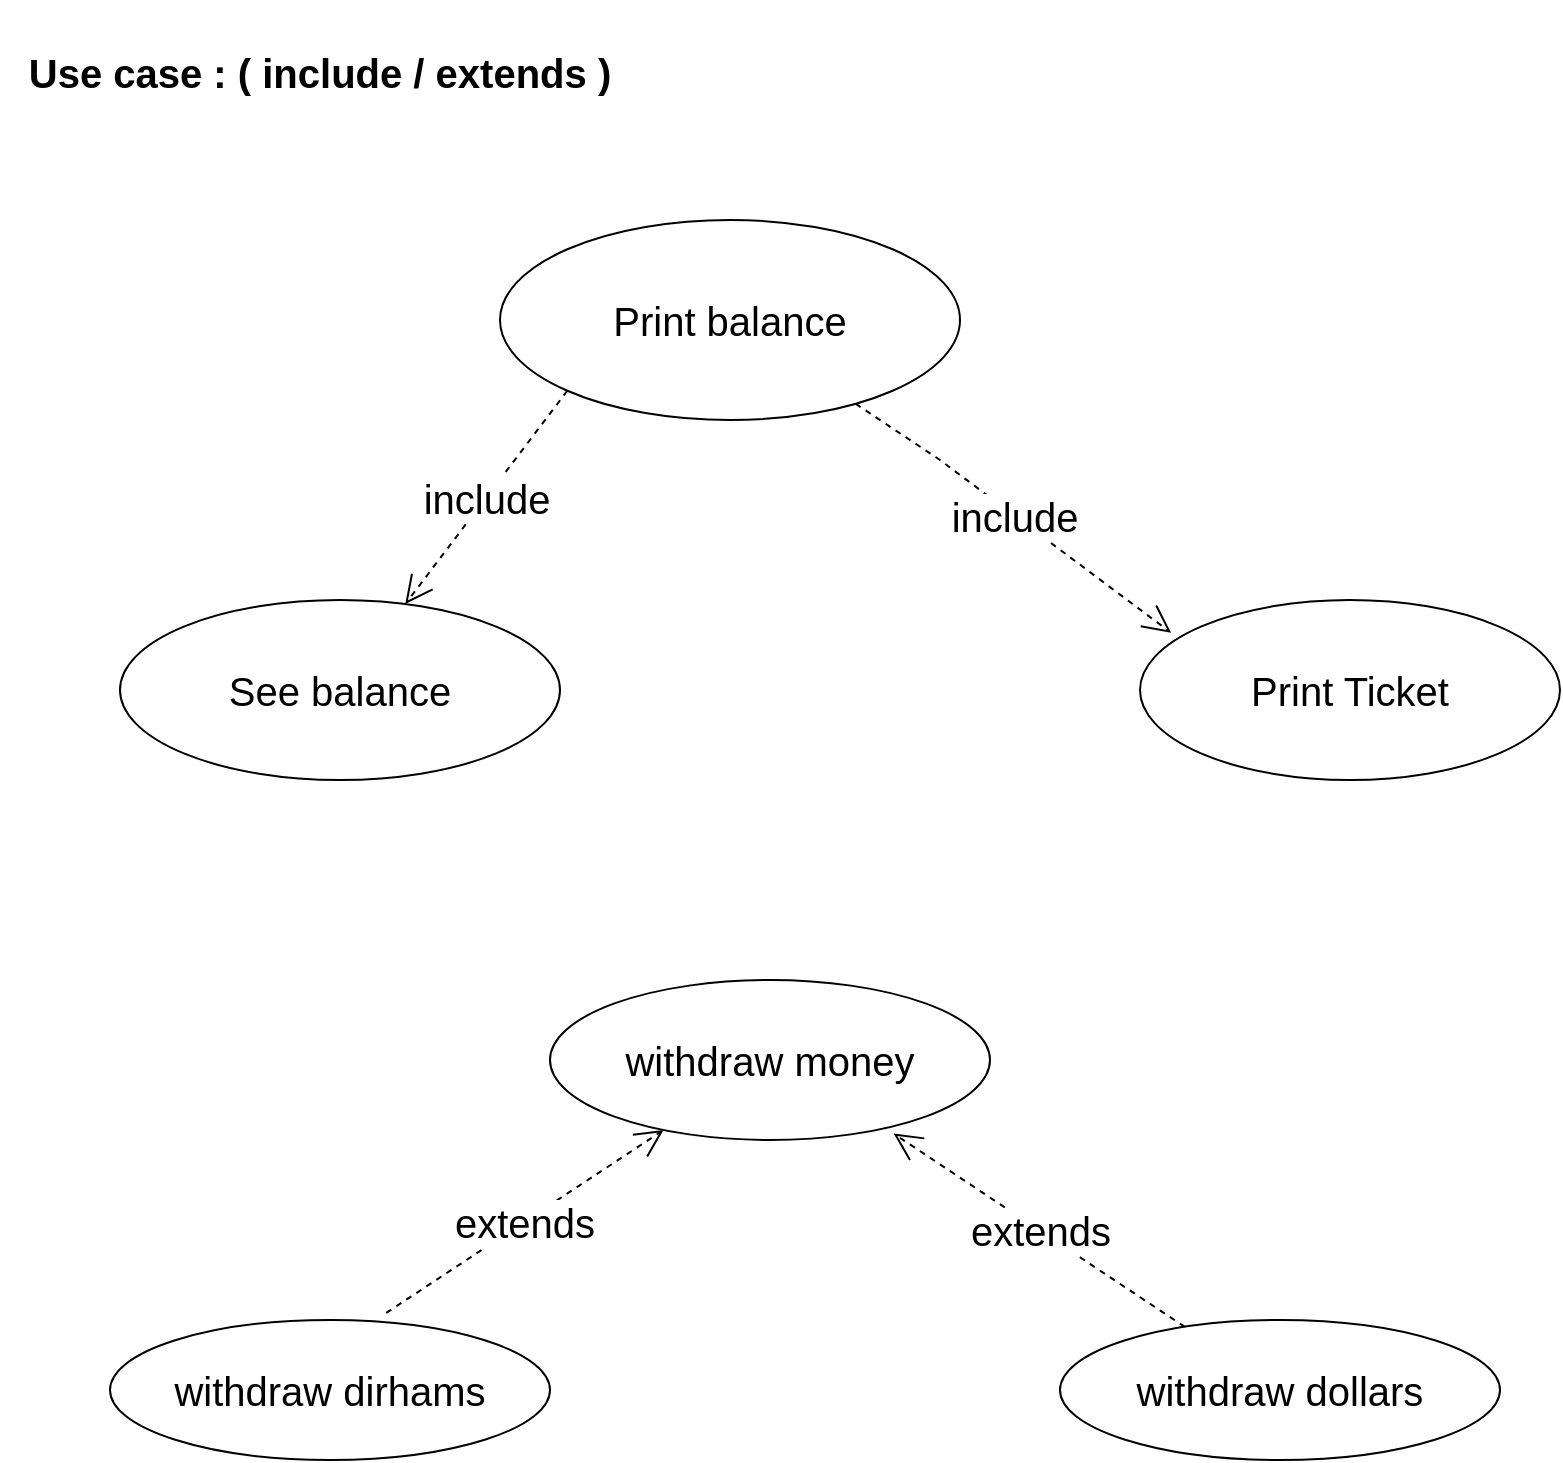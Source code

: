 <mxfile version="16.6.5" type="github">
  <diagram id="q_7db5zlDjR9PL1bmyM5" name="Page-1">
    <mxGraphModel dx="1038" dy="556" grid="1" gridSize="10" guides="1" tooltips="1" connect="1" arrows="1" fold="1" page="1" pageScale="1" pageWidth="850" pageHeight="1100" math="0" shadow="0">
      <root>
        <mxCell id="0" />
        <mxCell id="1" parent="0" />
        <mxCell id="Ge-XKTXHq-U5XAmgt22h-1" value="Print balance" style="ellipse;whiteSpace=wrap;html=1;fontSize=20;" vertex="1" parent="1">
          <mxGeometry x="290" y="150" width="230" height="100" as="geometry" />
        </mxCell>
        <mxCell id="Ge-XKTXHq-U5XAmgt22h-2" value="Use case : ( include / extends )" style="text;align=center;fontStyle=1;verticalAlign=middle;spacingLeft=3;spacingRight=3;strokeColor=none;rotatable=0;points=[[0,0.5],[1,0.5]];portConstraint=eastwest;fontSize=20;" vertex="1" parent="1">
          <mxGeometry x="40" y="40" width="320" height="70" as="geometry" />
        </mxCell>
        <mxCell id="Ge-XKTXHq-U5XAmgt22h-4" value="See balance" style="ellipse;whiteSpace=wrap;html=1;fontSize=20;" vertex="1" parent="1">
          <mxGeometry x="100" y="340" width="220" height="90" as="geometry" />
        </mxCell>
        <mxCell id="Ge-XKTXHq-U5XAmgt22h-5" value="Print Ticket" style="ellipse;whiteSpace=wrap;html=1;fontSize=20;" vertex="1" parent="1">
          <mxGeometry x="610" y="340" width="210" height="90" as="geometry" />
        </mxCell>
        <mxCell id="Ge-XKTXHq-U5XAmgt22h-6" value="include" style="endArrow=open;endSize=12;dashed=1;html=1;rounded=0;fontSize=20;exitX=0;exitY=1;exitDx=0;exitDy=0;" edge="1" parent="1" source="Ge-XKTXHq-U5XAmgt22h-1" target="Ge-XKTXHq-U5XAmgt22h-4">
          <mxGeometry width="160" relative="1" as="geometry">
            <mxPoint x="500" y="290" as="sourcePoint" />
            <mxPoint x="340" y="290" as="targetPoint" />
          </mxGeometry>
        </mxCell>
        <mxCell id="Ge-XKTXHq-U5XAmgt22h-7" value="include" style="endArrow=open;endSize=12;dashed=1;html=1;rounded=0;fontSize=20;entryX=0.074;entryY=0.182;entryDx=0;entryDy=0;entryPerimeter=0;" edge="1" parent="1" source="Ge-XKTXHq-U5XAmgt22h-1" target="Ge-XKTXHq-U5XAmgt22h-5">
          <mxGeometry width="160" relative="1" as="geometry">
            <mxPoint x="500" y="290" as="sourcePoint" />
            <mxPoint x="340" y="290" as="targetPoint" />
            <Array as="points">
              <mxPoint x="510" y="270" />
            </Array>
          </mxGeometry>
        </mxCell>
        <mxCell id="Ge-XKTXHq-U5XAmgt22h-8" value="withdraw money" style="ellipse;whiteSpace=wrap;html=1;fontSize=20;" vertex="1" parent="1">
          <mxGeometry x="315" y="530" width="220" height="80" as="geometry" />
        </mxCell>
        <mxCell id="Ge-XKTXHq-U5XAmgt22h-9" value="withdraw dirhams" style="ellipse;whiteSpace=wrap;html=1;fontSize=20;" vertex="1" parent="1">
          <mxGeometry x="95" y="700" width="220" height="70" as="geometry" />
        </mxCell>
        <mxCell id="Ge-XKTXHq-U5XAmgt22h-10" value="withdraw dollars" style="ellipse;whiteSpace=wrap;html=1;fontSize=20;" vertex="1" parent="1">
          <mxGeometry x="570" y="700" width="220" height="70" as="geometry" />
        </mxCell>
        <mxCell id="Ge-XKTXHq-U5XAmgt22h-11" value="extends" style="endArrow=open;endSize=12;dashed=1;html=1;rounded=0;fontSize=20;exitX=0.628;exitY=-0.051;exitDx=0;exitDy=0;exitPerimeter=0;" edge="1" parent="1" source="Ge-XKTXHq-U5XAmgt22h-9" target="Ge-XKTXHq-U5XAmgt22h-8">
          <mxGeometry width="160" relative="1" as="geometry">
            <mxPoint x="240" y="680" as="sourcePoint" />
            <mxPoint x="400" y="680" as="targetPoint" />
          </mxGeometry>
        </mxCell>
        <mxCell id="Ge-XKTXHq-U5XAmgt22h-12" value="extends" style="endArrow=open;endSize=12;dashed=1;html=1;rounded=0;fontSize=20;entryX=0.781;entryY=0.96;entryDx=0;entryDy=0;entryPerimeter=0;" edge="1" parent="1" source="Ge-XKTXHq-U5XAmgt22h-10" target="Ge-XKTXHq-U5XAmgt22h-8">
          <mxGeometry width="160" relative="1" as="geometry">
            <mxPoint x="610" y="690" as="sourcePoint" />
            <mxPoint x="500" y="770" as="targetPoint" />
          </mxGeometry>
        </mxCell>
      </root>
    </mxGraphModel>
  </diagram>
</mxfile>
